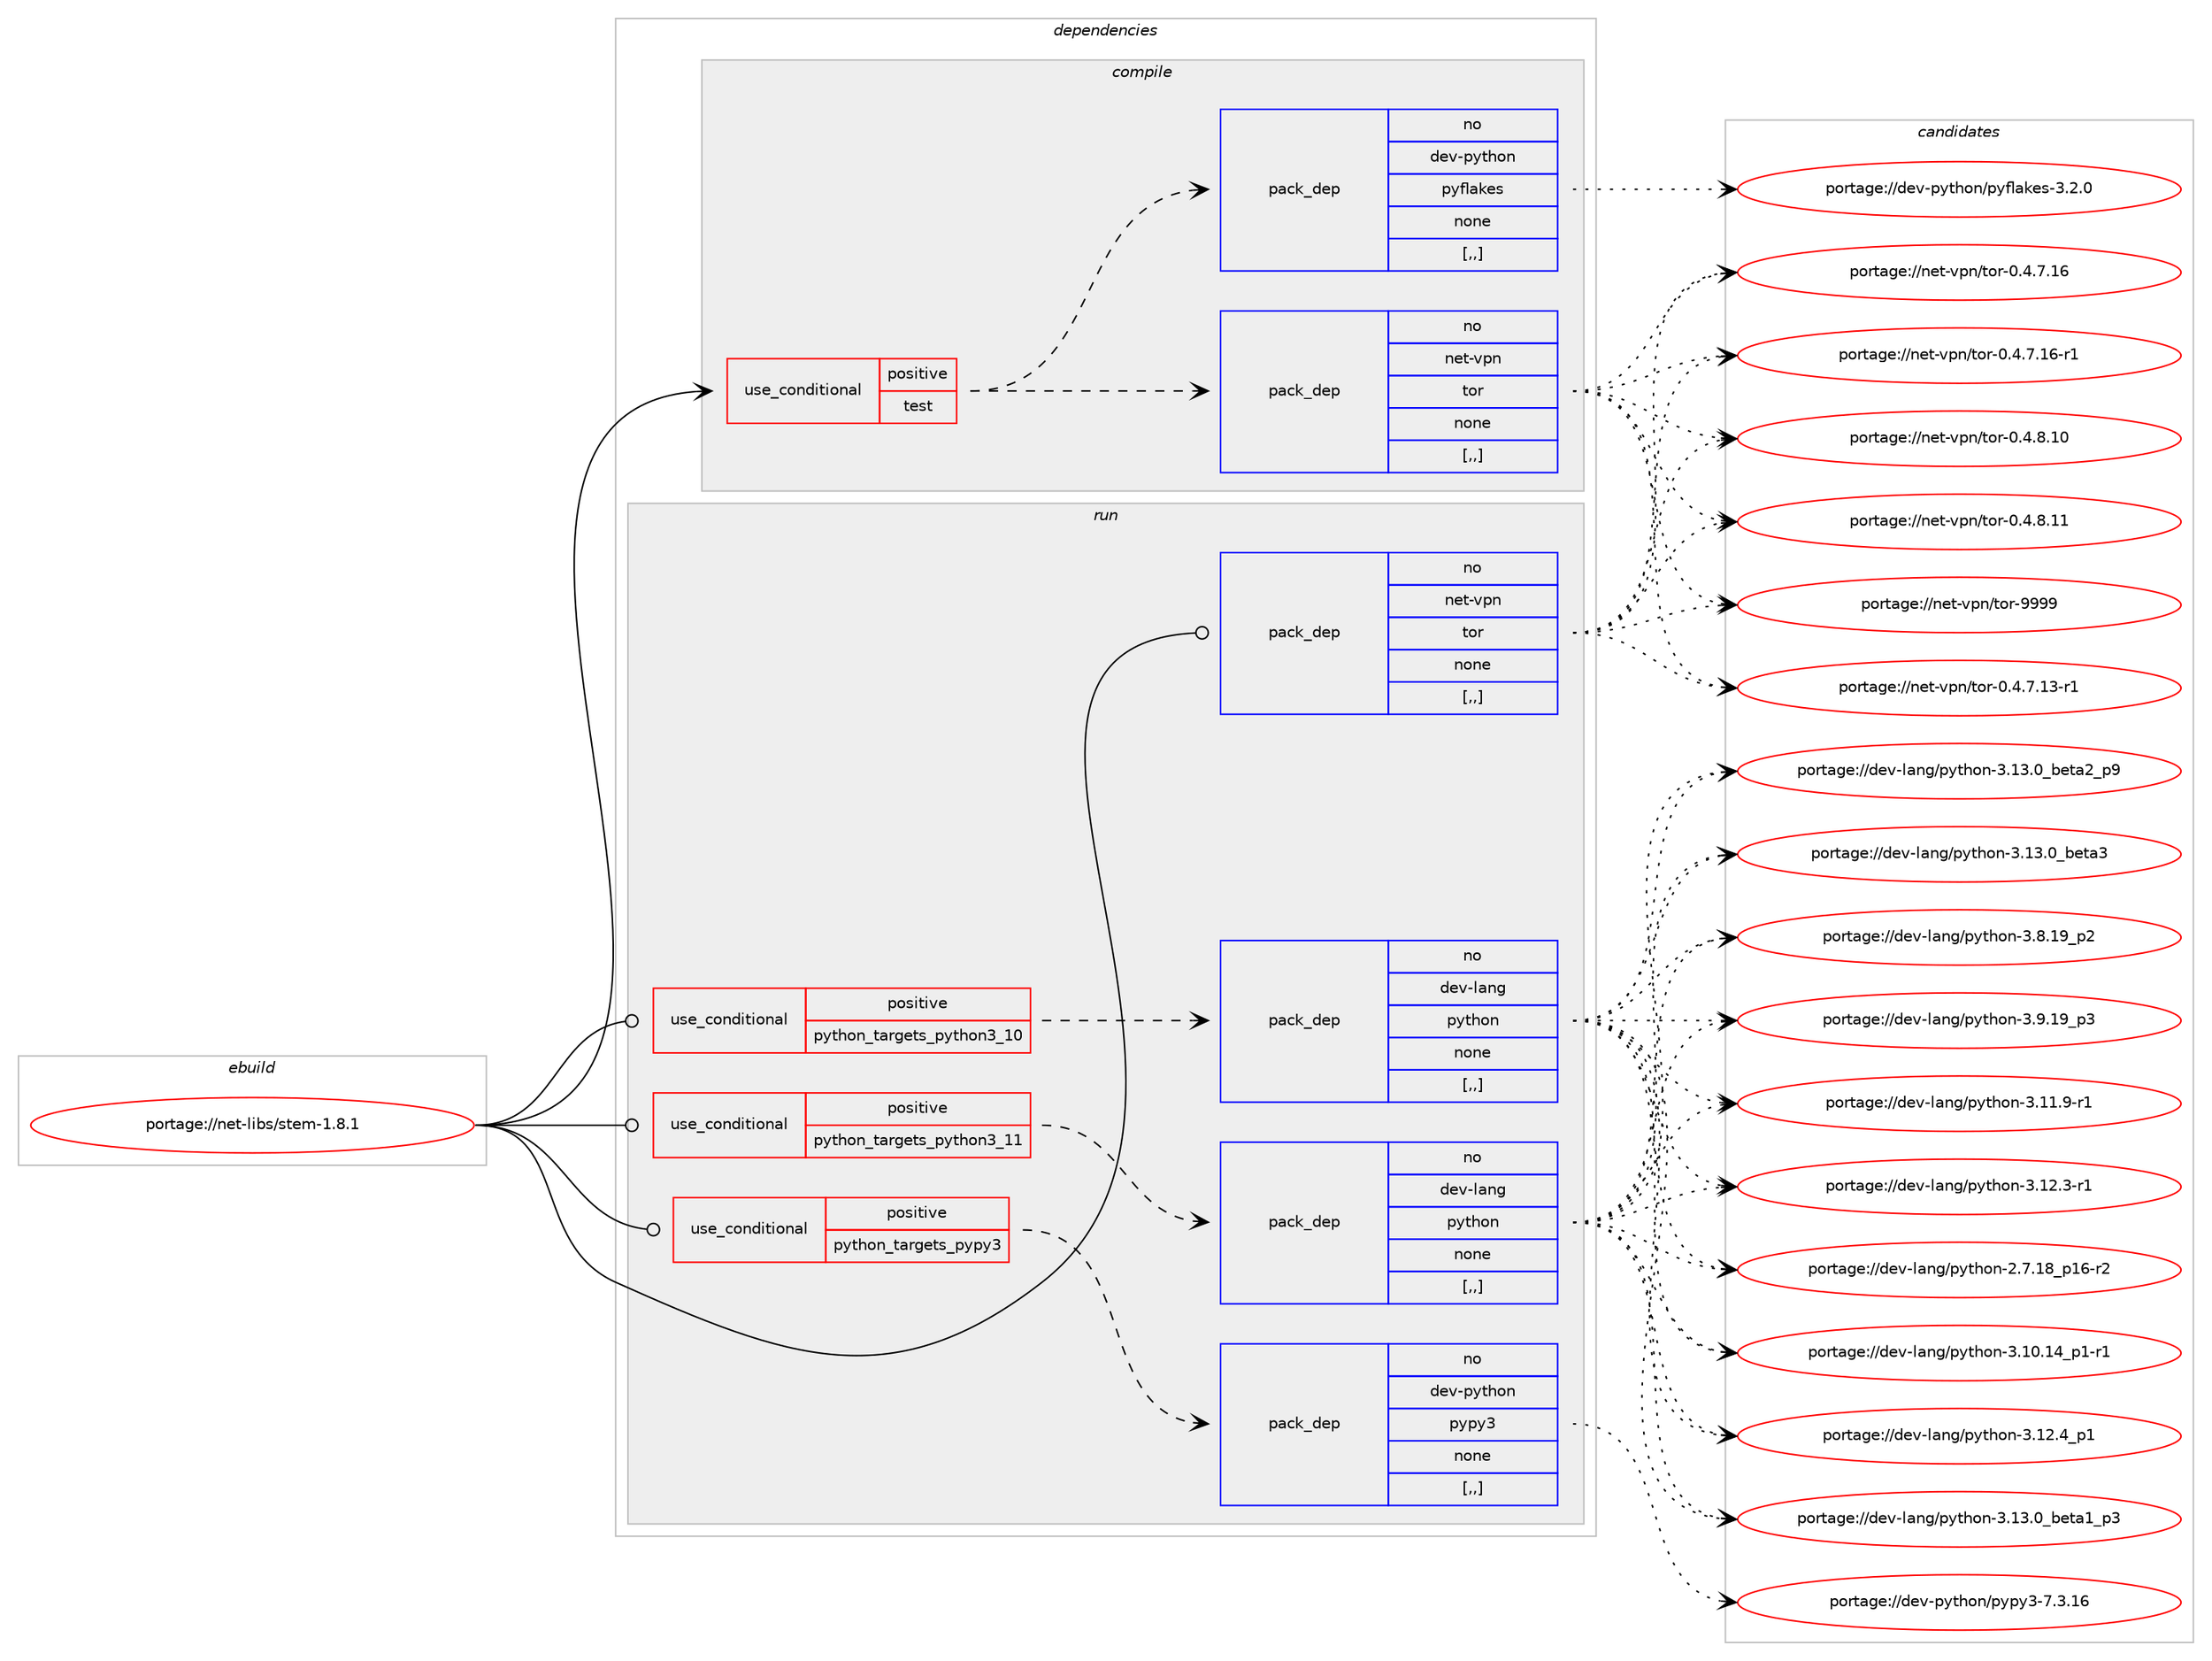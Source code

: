 digraph prolog {

# *************
# Graph options
# *************

newrank=true;
concentrate=true;
compound=true;
graph [rankdir=LR,fontname=Helvetica,fontsize=10,ranksep=1.5];#, ranksep=2.5, nodesep=0.2];
edge  [arrowhead=vee];
node  [fontname=Helvetica,fontsize=10];

# **********
# The ebuild
# **********

subgraph cluster_leftcol {
color=gray;
rank=same;
label=<<i>ebuild</i>>;
id [label="portage://net-libs/stem-1.8.1", color=red, width=4, href="../net-libs/stem-1.8.1.svg"];
}

# ****************
# The dependencies
# ****************

subgraph cluster_midcol {
color=gray;
label=<<i>dependencies</i>>;
subgraph cluster_compile {
fillcolor="#eeeeee";
style=filled;
label=<<i>compile</i>>;
subgraph cond92015 {
dependency352793 [label=<<TABLE BORDER="0" CELLBORDER="1" CELLSPACING="0" CELLPADDING="4"><TR><TD ROWSPAN="3" CELLPADDING="10">use_conditional</TD></TR><TR><TD>positive</TD></TR><TR><TD>test</TD></TR></TABLE>>, shape=none, color=red];
subgraph pack258173 {
dependency352794 [label=<<TABLE BORDER="0" CELLBORDER="1" CELLSPACING="0" CELLPADDING="4" WIDTH="220"><TR><TD ROWSPAN="6" CELLPADDING="30">pack_dep</TD></TR><TR><TD WIDTH="110">no</TD></TR><TR><TD>dev-python</TD></TR><TR><TD>pyflakes</TD></TR><TR><TD>none</TD></TR><TR><TD>[,,]</TD></TR></TABLE>>, shape=none, color=blue];
}
dependency352793:e -> dependency352794:w [weight=20,style="dashed",arrowhead="vee"];
subgraph pack258174 {
dependency352795 [label=<<TABLE BORDER="0" CELLBORDER="1" CELLSPACING="0" CELLPADDING="4" WIDTH="220"><TR><TD ROWSPAN="6" CELLPADDING="30">pack_dep</TD></TR><TR><TD WIDTH="110">no</TD></TR><TR><TD>net-vpn</TD></TR><TR><TD>tor</TD></TR><TR><TD>none</TD></TR><TR><TD>[,,]</TD></TR></TABLE>>, shape=none, color=blue];
}
dependency352793:e -> dependency352795:w [weight=20,style="dashed",arrowhead="vee"];
}
id:e -> dependency352793:w [weight=20,style="solid",arrowhead="vee"];
}
subgraph cluster_compileandrun {
fillcolor="#eeeeee";
style=filled;
label=<<i>compile and run</i>>;
}
subgraph cluster_run {
fillcolor="#eeeeee";
style=filled;
label=<<i>run</i>>;
subgraph cond92016 {
dependency352796 [label=<<TABLE BORDER="0" CELLBORDER="1" CELLSPACING="0" CELLPADDING="4"><TR><TD ROWSPAN="3" CELLPADDING="10">use_conditional</TD></TR><TR><TD>positive</TD></TR><TR><TD>python_targets_pypy3</TD></TR></TABLE>>, shape=none, color=red];
subgraph pack258175 {
dependency352797 [label=<<TABLE BORDER="0" CELLBORDER="1" CELLSPACING="0" CELLPADDING="4" WIDTH="220"><TR><TD ROWSPAN="6" CELLPADDING="30">pack_dep</TD></TR><TR><TD WIDTH="110">no</TD></TR><TR><TD>dev-python</TD></TR><TR><TD>pypy3</TD></TR><TR><TD>none</TD></TR><TR><TD>[,,]</TD></TR></TABLE>>, shape=none, color=blue];
}
dependency352796:e -> dependency352797:w [weight=20,style="dashed",arrowhead="vee"];
}
id:e -> dependency352796:w [weight=20,style="solid",arrowhead="odot"];
subgraph cond92017 {
dependency352798 [label=<<TABLE BORDER="0" CELLBORDER="1" CELLSPACING="0" CELLPADDING="4"><TR><TD ROWSPAN="3" CELLPADDING="10">use_conditional</TD></TR><TR><TD>positive</TD></TR><TR><TD>python_targets_python3_10</TD></TR></TABLE>>, shape=none, color=red];
subgraph pack258176 {
dependency352799 [label=<<TABLE BORDER="0" CELLBORDER="1" CELLSPACING="0" CELLPADDING="4" WIDTH="220"><TR><TD ROWSPAN="6" CELLPADDING="30">pack_dep</TD></TR><TR><TD WIDTH="110">no</TD></TR><TR><TD>dev-lang</TD></TR><TR><TD>python</TD></TR><TR><TD>none</TD></TR><TR><TD>[,,]</TD></TR></TABLE>>, shape=none, color=blue];
}
dependency352798:e -> dependency352799:w [weight=20,style="dashed",arrowhead="vee"];
}
id:e -> dependency352798:w [weight=20,style="solid",arrowhead="odot"];
subgraph cond92018 {
dependency352800 [label=<<TABLE BORDER="0" CELLBORDER="1" CELLSPACING="0" CELLPADDING="4"><TR><TD ROWSPAN="3" CELLPADDING="10">use_conditional</TD></TR><TR><TD>positive</TD></TR><TR><TD>python_targets_python3_11</TD></TR></TABLE>>, shape=none, color=red];
subgraph pack258177 {
dependency352801 [label=<<TABLE BORDER="0" CELLBORDER="1" CELLSPACING="0" CELLPADDING="4" WIDTH="220"><TR><TD ROWSPAN="6" CELLPADDING="30">pack_dep</TD></TR><TR><TD WIDTH="110">no</TD></TR><TR><TD>dev-lang</TD></TR><TR><TD>python</TD></TR><TR><TD>none</TD></TR><TR><TD>[,,]</TD></TR></TABLE>>, shape=none, color=blue];
}
dependency352800:e -> dependency352801:w [weight=20,style="dashed",arrowhead="vee"];
}
id:e -> dependency352800:w [weight=20,style="solid",arrowhead="odot"];
subgraph pack258178 {
dependency352802 [label=<<TABLE BORDER="0" CELLBORDER="1" CELLSPACING="0" CELLPADDING="4" WIDTH="220"><TR><TD ROWSPAN="6" CELLPADDING="30">pack_dep</TD></TR><TR><TD WIDTH="110">no</TD></TR><TR><TD>net-vpn</TD></TR><TR><TD>tor</TD></TR><TR><TD>none</TD></TR><TR><TD>[,,]</TD></TR></TABLE>>, shape=none, color=blue];
}
id:e -> dependency352802:w [weight=20,style="solid",arrowhead="odot"];
}
}

# **************
# The candidates
# **************

subgraph cluster_choices {
rank=same;
color=gray;
label=<<i>candidates</i>>;

subgraph choice258173 {
color=black;
nodesep=1;
choice100101118451121211161041111104711212110210897107101115455146504648 [label="portage://dev-python/pyflakes-3.2.0", color=red, width=4,href="../dev-python/pyflakes-3.2.0.svg"];
dependency352794:e -> choice100101118451121211161041111104711212110210897107101115455146504648:w [style=dotted,weight="100"];
}
subgraph choice258174 {
color=black;
nodesep=1;
choice11010111645118112110471161111144548465246554649514511449 [label="portage://net-vpn/tor-0.4.7.13-r1", color=red, width=4,href="../net-vpn/tor-0.4.7.13-r1.svg"];
choice1101011164511811211047116111114454846524655464954 [label="portage://net-vpn/tor-0.4.7.16", color=red, width=4,href="../net-vpn/tor-0.4.7.16.svg"];
choice11010111645118112110471161111144548465246554649544511449 [label="portage://net-vpn/tor-0.4.7.16-r1", color=red, width=4,href="../net-vpn/tor-0.4.7.16-r1.svg"];
choice1101011164511811211047116111114454846524656464948 [label="portage://net-vpn/tor-0.4.8.10", color=red, width=4,href="../net-vpn/tor-0.4.8.10.svg"];
choice1101011164511811211047116111114454846524656464949 [label="portage://net-vpn/tor-0.4.8.11", color=red, width=4,href="../net-vpn/tor-0.4.8.11.svg"];
choice11010111645118112110471161111144557575757 [label="portage://net-vpn/tor-9999", color=red, width=4,href="../net-vpn/tor-9999.svg"];
dependency352795:e -> choice11010111645118112110471161111144548465246554649514511449:w [style=dotted,weight="100"];
dependency352795:e -> choice1101011164511811211047116111114454846524655464954:w [style=dotted,weight="100"];
dependency352795:e -> choice11010111645118112110471161111144548465246554649544511449:w [style=dotted,weight="100"];
dependency352795:e -> choice1101011164511811211047116111114454846524656464948:w [style=dotted,weight="100"];
dependency352795:e -> choice1101011164511811211047116111114454846524656464949:w [style=dotted,weight="100"];
dependency352795:e -> choice11010111645118112110471161111144557575757:w [style=dotted,weight="100"];
}
subgraph choice258175 {
color=black;
nodesep=1;
choice10010111845112121116104111110471121211121215145554651464954 [label="portage://dev-python/pypy3-7.3.16", color=red, width=4,href="../dev-python/pypy3-7.3.16.svg"];
dependency352797:e -> choice10010111845112121116104111110471121211121215145554651464954:w [style=dotted,weight="100"];
}
subgraph choice258176 {
color=black;
nodesep=1;
choice100101118451089711010347112121116104111110455046554649569511249544511450 [label="portage://dev-lang/python-2.7.18_p16-r2", color=red, width=4,href="../dev-lang/python-2.7.18_p16-r2.svg"];
choice100101118451089711010347112121116104111110455146494846495295112494511449 [label="portage://dev-lang/python-3.10.14_p1-r1", color=red, width=4,href="../dev-lang/python-3.10.14_p1-r1.svg"];
choice100101118451089711010347112121116104111110455146494946574511449 [label="portage://dev-lang/python-3.11.9-r1", color=red, width=4,href="../dev-lang/python-3.11.9-r1.svg"];
choice100101118451089711010347112121116104111110455146495046514511449 [label="portage://dev-lang/python-3.12.3-r1", color=red, width=4,href="../dev-lang/python-3.12.3-r1.svg"];
choice100101118451089711010347112121116104111110455146495046529511249 [label="portage://dev-lang/python-3.12.4_p1", color=red, width=4,href="../dev-lang/python-3.12.4_p1.svg"];
choice10010111845108971101034711212111610411111045514649514648959810111697499511251 [label="portage://dev-lang/python-3.13.0_beta1_p3", color=red, width=4,href="../dev-lang/python-3.13.0_beta1_p3.svg"];
choice10010111845108971101034711212111610411111045514649514648959810111697509511257 [label="portage://dev-lang/python-3.13.0_beta2_p9", color=red, width=4,href="../dev-lang/python-3.13.0_beta2_p9.svg"];
choice1001011184510897110103471121211161041111104551464951464895981011169751 [label="portage://dev-lang/python-3.13.0_beta3", color=red, width=4,href="../dev-lang/python-3.13.0_beta3.svg"];
choice100101118451089711010347112121116104111110455146564649579511250 [label="portage://dev-lang/python-3.8.19_p2", color=red, width=4,href="../dev-lang/python-3.8.19_p2.svg"];
choice100101118451089711010347112121116104111110455146574649579511251 [label="portage://dev-lang/python-3.9.19_p3", color=red, width=4,href="../dev-lang/python-3.9.19_p3.svg"];
dependency352799:e -> choice100101118451089711010347112121116104111110455046554649569511249544511450:w [style=dotted,weight="100"];
dependency352799:e -> choice100101118451089711010347112121116104111110455146494846495295112494511449:w [style=dotted,weight="100"];
dependency352799:e -> choice100101118451089711010347112121116104111110455146494946574511449:w [style=dotted,weight="100"];
dependency352799:e -> choice100101118451089711010347112121116104111110455146495046514511449:w [style=dotted,weight="100"];
dependency352799:e -> choice100101118451089711010347112121116104111110455146495046529511249:w [style=dotted,weight="100"];
dependency352799:e -> choice10010111845108971101034711212111610411111045514649514648959810111697499511251:w [style=dotted,weight="100"];
dependency352799:e -> choice10010111845108971101034711212111610411111045514649514648959810111697509511257:w [style=dotted,weight="100"];
dependency352799:e -> choice1001011184510897110103471121211161041111104551464951464895981011169751:w [style=dotted,weight="100"];
dependency352799:e -> choice100101118451089711010347112121116104111110455146564649579511250:w [style=dotted,weight="100"];
dependency352799:e -> choice100101118451089711010347112121116104111110455146574649579511251:w [style=dotted,weight="100"];
}
subgraph choice258177 {
color=black;
nodesep=1;
choice100101118451089711010347112121116104111110455046554649569511249544511450 [label="portage://dev-lang/python-2.7.18_p16-r2", color=red, width=4,href="../dev-lang/python-2.7.18_p16-r2.svg"];
choice100101118451089711010347112121116104111110455146494846495295112494511449 [label="portage://dev-lang/python-3.10.14_p1-r1", color=red, width=4,href="../dev-lang/python-3.10.14_p1-r1.svg"];
choice100101118451089711010347112121116104111110455146494946574511449 [label="portage://dev-lang/python-3.11.9-r1", color=red, width=4,href="../dev-lang/python-3.11.9-r1.svg"];
choice100101118451089711010347112121116104111110455146495046514511449 [label="portage://dev-lang/python-3.12.3-r1", color=red, width=4,href="../dev-lang/python-3.12.3-r1.svg"];
choice100101118451089711010347112121116104111110455146495046529511249 [label="portage://dev-lang/python-3.12.4_p1", color=red, width=4,href="../dev-lang/python-3.12.4_p1.svg"];
choice10010111845108971101034711212111610411111045514649514648959810111697499511251 [label="portage://dev-lang/python-3.13.0_beta1_p3", color=red, width=4,href="../dev-lang/python-3.13.0_beta1_p3.svg"];
choice10010111845108971101034711212111610411111045514649514648959810111697509511257 [label="portage://dev-lang/python-3.13.0_beta2_p9", color=red, width=4,href="../dev-lang/python-3.13.0_beta2_p9.svg"];
choice1001011184510897110103471121211161041111104551464951464895981011169751 [label="portage://dev-lang/python-3.13.0_beta3", color=red, width=4,href="../dev-lang/python-3.13.0_beta3.svg"];
choice100101118451089711010347112121116104111110455146564649579511250 [label="portage://dev-lang/python-3.8.19_p2", color=red, width=4,href="../dev-lang/python-3.8.19_p2.svg"];
choice100101118451089711010347112121116104111110455146574649579511251 [label="portage://dev-lang/python-3.9.19_p3", color=red, width=4,href="../dev-lang/python-3.9.19_p3.svg"];
dependency352801:e -> choice100101118451089711010347112121116104111110455046554649569511249544511450:w [style=dotted,weight="100"];
dependency352801:e -> choice100101118451089711010347112121116104111110455146494846495295112494511449:w [style=dotted,weight="100"];
dependency352801:e -> choice100101118451089711010347112121116104111110455146494946574511449:w [style=dotted,weight="100"];
dependency352801:e -> choice100101118451089711010347112121116104111110455146495046514511449:w [style=dotted,weight="100"];
dependency352801:e -> choice100101118451089711010347112121116104111110455146495046529511249:w [style=dotted,weight="100"];
dependency352801:e -> choice10010111845108971101034711212111610411111045514649514648959810111697499511251:w [style=dotted,weight="100"];
dependency352801:e -> choice10010111845108971101034711212111610411111045514649514648959810111697509511257:w [style=dotted,weight="100"];
dependency352801:e -> choice1001011184510897110103471121211161041111104551464951464895981011169751:w [style=dotted,weight="100"];
dependency352801:e -> choice100101118451089711010347112121116104111110455146564649579511250:w [style=dotted,weight="100"];
dependency352801:e -> choice100101118451089711010347112121116104111110455146574649579511251:w [style=dotted,weight="100"];
}
subgraph choice258178 {
color=black;
nodesep=1;
choice11010111645118112110471161111144548465246554649514511449 [label="portage://net-vpn/tor-0.4.7.13-r1", color=red, width=4,href="../net-vpn/tor-0.4.7.13-r1.svg"];
choice1101011164511811211047116111114454846524655464954 [label="portage://net-vpn/tor-0.4.7.16", color=red, width=4,href="../net-vpn/tor-0.4.7.16.svg"];
choice11010111645118112110471161111144548465246554649544511449 [label="portage://net-vpn/tor-0.4.7.16-r1", color=red, width=4,href="../net-vpn/tor-0.4.7.16-r1.svg"];
choice1101011164511811211047116111114454846524656464948 [label="portage://net-vpn/tor-0.4.8.10", color=red, width=4,href="../net-vpn/tor-0.4.8.10.svg"];
choice1101011164511811211047116111114454846524656464949 [label="portage://net-vpn/tor-0.4.8.11", color=red, width=4,href="../net-vpn/tor-0.4.8.11.svg"];
choice11010111645118112110471161111144557575757 [label="portage://net-vpn/tor-9999", color=red, width=4,href="../net-vpn/tor-9999.svg"];
dependency352802:e -> choice11010111645118112110471161111144548465246554649514511449:w [style=dotted,weight="100"];
dependency352802:e -> choice1101011164511811211047116111114454846524655464954:w [style=dotted,weight="100"];
dependency352802:e -> choice11010111645118112110471161111144548465246554649544511449:w [style=dotted,weight="100"];
dependency352802:e -> choice1101011164511811211047116111114454846524656464948:w [style=dotted,weight="100"];
dependency352802:e -> choice1101011164511811211047116111114454846524656464949:w [style=dotted,weight="100"];
dependency352802:e -> choice11010111645118112110471161111144557575757:w [style=dotted,weight="100"];
}
}

}

